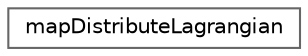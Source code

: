 digraph "Graphical Class Hierarchy"
{
 // LATEX_PDF_SIZE
  bgcolor="transparent";
  edge [fontname=Helvetica,fontsize=10,labelfontname=Helvetica,labelfontsize=10];
  node [fontname=Helvetica,fontsize=10,shape=box,height=0.2,width=0.4];
  rankdir="LR";
  Node0 [id="Node000000",label="mapDistributeLagrangian",height=0.2,width=0.4,color="grey40", fillcolor="white", style="filled",URL="$classFoam_1_1mapDistributeLagrangian.html",tooltip="Mesh-to-mesh mapping information for particles."];
}
